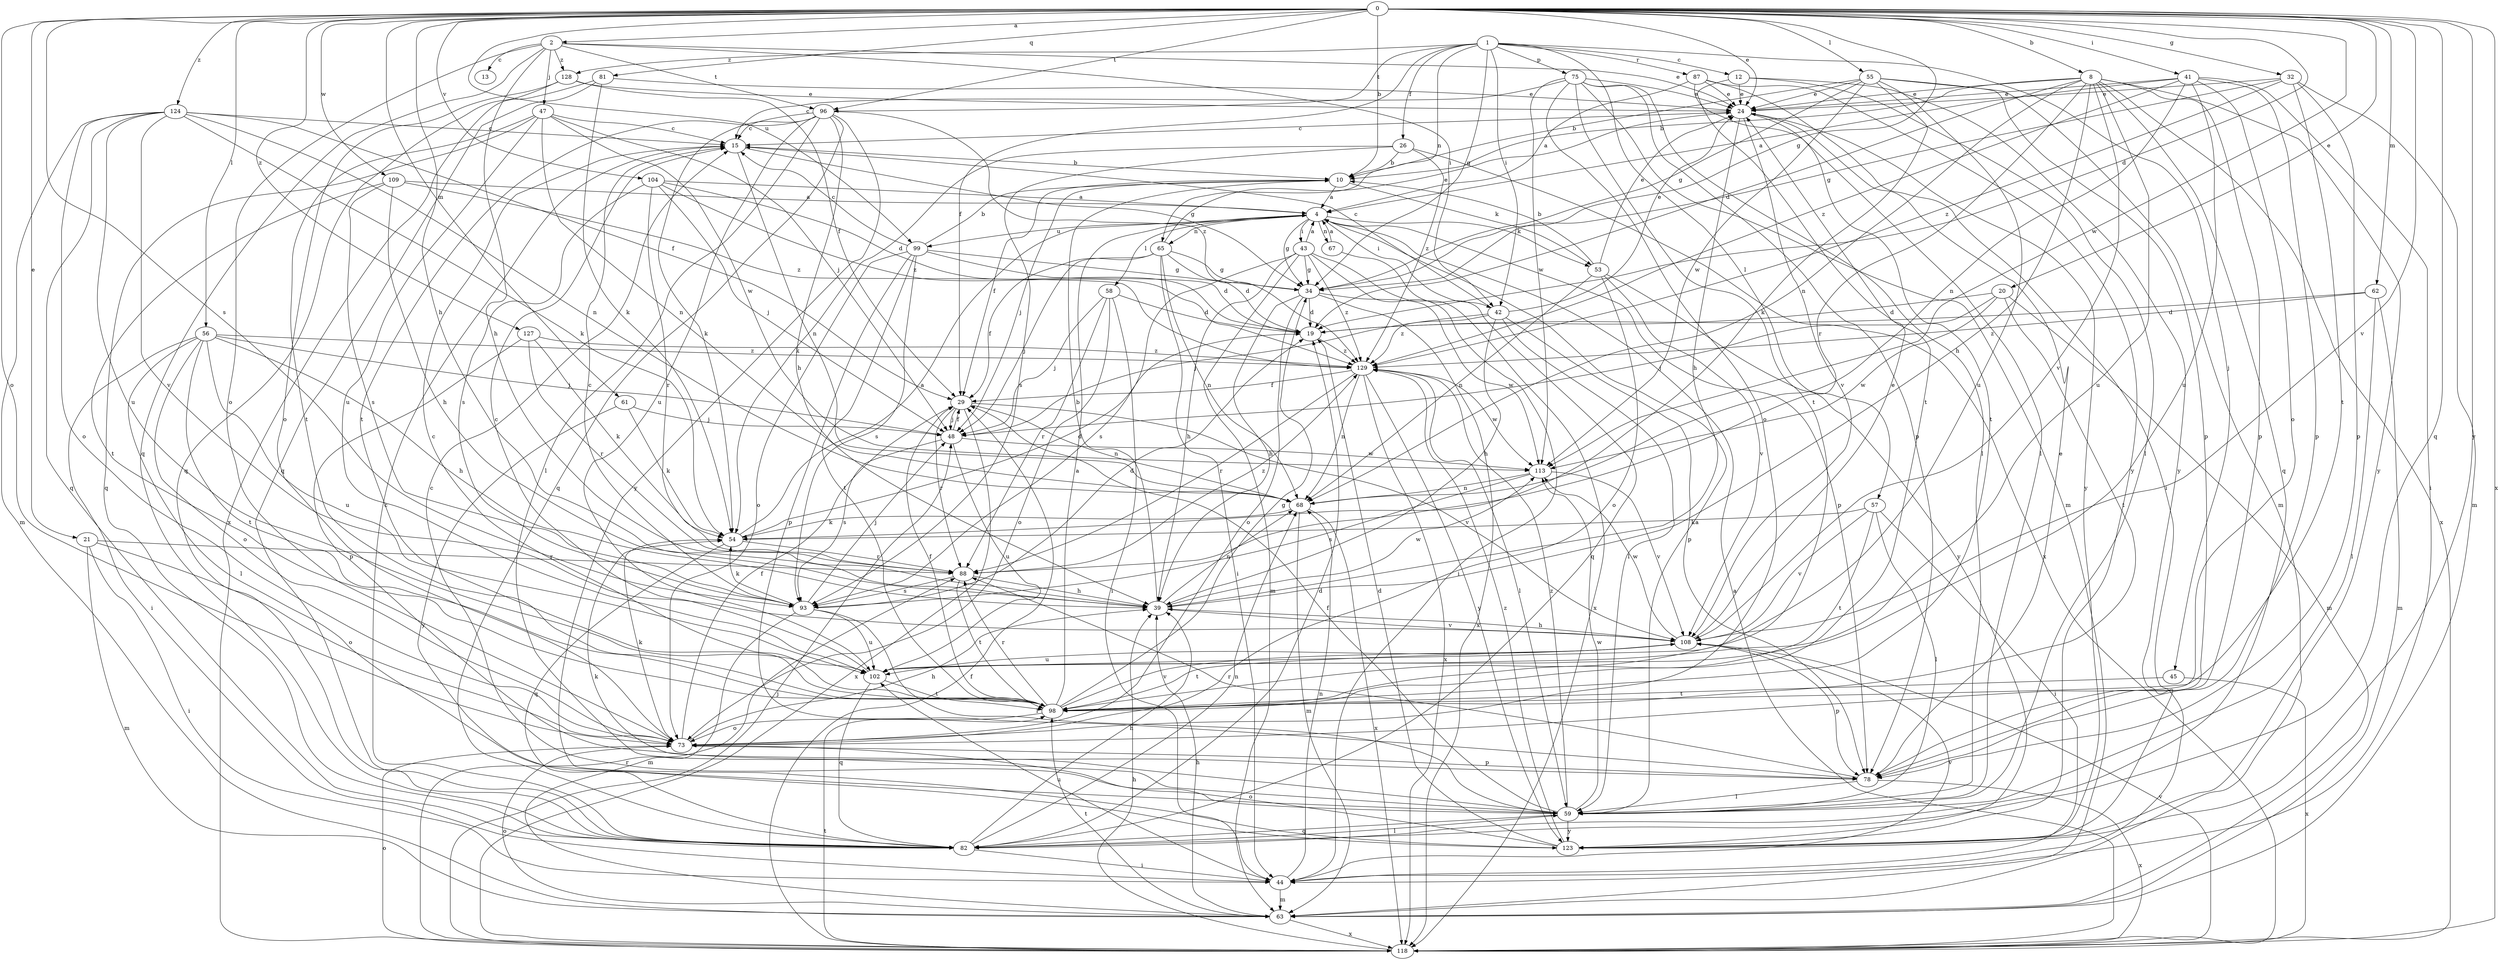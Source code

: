 strict digraph  {
0;
1;
2;
4;
8;
10;
12;
13;
15;
19;
20;
21;
24;
26;
29;
32;
34;
39;
41;
42;
43;
44;
45;
47;
48;
53;
54;
55;
56;
57;
58;
59;
61;
62;
63;
65;
67;
68;
73;
75;
78;
81;
82;
87;
88;
93;
96;
98;
99;
102;
104;
108;
109;
113;
118;
123;
124;
127;
128;
129;
0 -> 2  [label=a];
0 -> 8  [label=b];
0 -> 10  [label=b];
0 -> 19  [label=d];
0 -> 20  [label=e];
0 -> 21  [label=e];
0 -> 24  [label=e];
0 -> 32  [label=g];
0 -> 34  [label=g];
0 -> 39  [label=h];
0 -> 41  [label=i];
0 -> 55  [label=l];
0 -> 56  [label=l];
0 -> 61  [label=m];
0 -> 62  [label=m];
0 -> 73  [label=o];
0 -> 81  [label=q];
0 -> 82  [label=q];
0 -> 93  [label=s];
0 -> 96  [label=t];
0 -> 99  [label=u];
0 -> 104  [label=v];
0 -> 108  [label=v];
0 -> 109  [label=w];
0 -> 113  [label=w];
0 -> 118  [label=x];
0 -> 123  [label=y];
0 -> 124  [label=z];
0 -> 127  [label=z];
1 -> 12  [label=c];
1 -> 26  [label=f];
1 -> 29  [label=f];
1 -> 34  [label=g];
1 -> 42  [label=i];
1 -> 45  [label=j];
1 -> 57  [label=l];
1 -> 65  [label=n];
1 -> 75  [label=p];
1 -> 87  [label=r];
1 -> 96  [label=t];
1 -> 128  [label=z];
2 -> 13  [label=c];
2 -> 24  [label=e];
2 -> 39  [label=h];
2 -> 42  [label=i];
2 -> 47  [label=j];
2 -> 73  [label=o];
2 -> 82  [label=q];
2 -> 96  [label=t];
2 -> 128  [label=z];
4 -> 34  [label=g];
4 -> 42  [label=i];
4 -> 43  [label=i];
4 -> 53  [label=k];
4 -> 58  [label=l];
4 -> 65  [label=n];
4 -> 67  [label=n];
4 -> 78  [label=p];
4 -> 99  [label=u];
8 -> 10  [label=b];
8 -> 19  [label=d];
8 -> 24  [label=e];
8 -> 39  [label=h];
8 -> 68  [label=n];
8 -> 78  [label=p];
8 -> 82  [label=q];
8 -> 88  [label=r];
8 -> 102  [label=u];
8 -> 108  [label=v];
8 -> 118  [label=x];
8 -> 123  [label=y];
10 -> 4  [label=a];
10 -> 29  [label=f];
10 -> 48  [label=j];
10 -> 53  [label=k];
12 -> 24  [label=e];
12 -> 59  [label=l];
12 -> 98  [label=t];
12 -> 123  [label=y];
15 -> 10  [label=b];
15 -> 34  [label=g];
15 -> 68  [label=n];
19 -> 129  [label=z];
20 -> 19  [label=d];
20 -> 48  [label=j];
20 -> 63  [label=m];
20 -> 98  [label=t];
20 -> 113  [label=w];
21 -> 44  [label=i];
21 -> 63  [label=m];
21 -> 73  [label=o];
21 -> 88  [label=r];
24 -> 15  [label=c];
24 -> 39  [label=h];
24 -> 98  [label=t];
24 -> 108  [label=v];
24 -> 123  [label=y];
26 -> 10  [label=b];
26 -> 54  [label=k];
26 -> 93  [label=s];
26 -> 118  [label=x];
26 -> 129  [label=z];
29 -> 48  [label=j];
29 -> 68  [label=n];
29 -> 88  [label=r];
29 -> 108  [label=v];
29 -> 118  [label=x];
32 -> 24  [label=e];
32 -> 34  [label=g];
32 -> 63  [label=m];
32 -> 78  [label=p];
32 -> 98  [label=t];
32 -> 129  [label=z];
34 -> 19  [label=d];
34 -> 39  [label=h];
34 -> 73  [label=o];
34 -> 113  [label=w];
34 -> 118  [label=x];
39 -> 10  [label=b];
39 -> 68  [label=n];
39 -> 108  [label=v];
39 -> 113  [label=w];
41 -> 4  [label=a];
41 -> 24  [label=e];
41 -> 44  [label=i];
41 -> 68  [label=n];
41 -> 73  [label=o];
41 -> 78  [label=p];
41 -> 102  [label=u];
41 -> 129  [label=z];
42 -> 15  [label=c];
42 -> 24  [label=e];
42 -> 39  [label=h];
42 -> 48  [label=j];
42 -> 59  [label=l];
42 -> 78  [label=p];
42 -> 129  [label=z];
43 -> 4  [label=a];
43 -> 34  [label=g];
43 -> 39  [label=h];
43 -> 44  [label=i];
43 -> 63  [label=m];
43 -> 93  [label=s];
43 -> 118  [label=x];
43 -> 129  [label=z];
44 -> 63  [label=m];
44 -> 68  [label=n];
44 -> 102  [label=u];
44 -> 108  [label=v];
45 -> 98  [label=t];
45 -> 118  [label=x];
47 -> 15  [label=c];
47 -> 48  [label=j];
47 -> 68  [label=n];
47 -> 82  [label=q];
47 -> 98  [label=t];
47 -> 102  [label=u];
47 -> 113  [label=w];
48 -> 29  [label=f];
48 -> 93  [label=s];
48 -> 102  [label=u];
48 -> 113  [label=w];
53 -> 10  [label=b];
53 -> 24  [label=e];
53 -> 68  [label=n];
53 -> 73  [label=o];
53 -> 108  [label=v];
53 -> 123  [label=y];
54 -> 4  [label=a];
54 -> 19  [label=d];
54 -> 82  [label=q];
54 -> 88  [label=r];
55 -> 10  [label=b];
55 -> 24  [label=e];
55 -> 34  [label=g];
55 -> 54  [label=k];
55 -> 63  [label=m];
55 -> 78  [label=p];
55 -> 102  [label=u];
55 -> 113  [label=w];
56 -> 39  [label=h];
56 -> 44  [label=i];
56 -> 48  [label=j];
56 -> 59  [label=l];
56 -> 73  [label=o];
56 -> 98  [label=t];
56 -> 102  [label=u];
56 -> 129  [label=z];
57 -> 44  [label=i];
57 -> 54  [label=k];
57 -> 59  [label=l];
57 -> 98  [label=t];
57 -> 108  [label=v];
58 -> 19  [label=d];
58 -> 44  [label=i];
58 -> 48  [label=j];
58 -> 73  [label=o];
58 -> 88  [label=r];
59 -> 4  [label=a];
59 -> 15  [label=c];
59 -> 29  [label=f];
59 -> 54  [label=k];
59 -> 82  [label=q];
59 -> 113  [label=w];
59 -> 123  [label=y];
59 -> 129  [label=z];
61 -> 48  [label=j];
61 -> 54  [label=k];
61 -> 123  [label=y];
62 -> 19  [label=d];
62 -> 59  [label=l];
62 -> 63  [label=m];
62 -> 129  [label=z];
63 -> 39  [label=h];
63 -> 73  [label=o];
63 -> 98  [label=t];
63 -> 118  [label=x];
65 -> 19  [label=d];
65 -> 24  [label=e];
65 -> 29  [label=f];
65 -> 34  [label=g];
65 -> 44  [label=i];
65 -> 48  [label=j];
65 -> 68  [label=n];
67 -> 4  [label=a];
67 -> 82  [label=q];
68 -> 54  [label=k];
68 -> 63  [label=m];
68 -> 118  [label=x];
73 -> 29  [label=f];
73 -> 39  [label=h];
73 -> 54  [label=k];
73 -> 78  [label=p];
75 -> 15  [label=c];
75 -> 24  [label=e];
75 -> 59  [label=l];
75 -> 63  [label=m];
75 -> 73  [label=o];
75 -> 78  [label=p];
75 -> 98  [label=t];
75 -> 113  [label=w];
78 -> 24  [label=e];
78 -> 59  [label=l];
78 -> 88  [label=r];
78 -> 118  [label=x];
81 -> 24  [label=e];
81 -> 54  [label=k];
81 -> 82  [label=q];
81 -> 118  [label=x];
82 -> 15  [label=c];
82 -> 19  [label=d];
82 -> 39  [label=h];
82 -> 44  [label=i];
82 -> 59  [label=l];
82 -> 68  [label=n];
87 -> 4  [label=a];
87 -> 24  [label=e];
87 -> 44  [label=i];
87 -> 59  [label=l];
87 -> 123  [label=y];
88 -> 39  [label=h];
88 -> 93  [label=s];
88 -> 98  [label=t];
88 -> 129  [label=z];
93 -> 15  [label=c];
93 -> 19  [label=d];
93 -> 48  [label=j];
93 -> 54  [label=k];
93 -> 59  [label=l];
93 -> 63  [label=m];
93 -> 102  [label=u];
96 -> 15  [label=c];
96 -> 39  [label=h];
96 -> 54  [label=k];
96 -> 59  [label=l];
96 -> 82  [label=q];
96 -> 98  [label=t];
96 -> 102  [label=u];
96 -> 123  [label=y];
96 -> 129  [label=z];
98 -> 4  [label=a];
98 -> 15  [label=c];
98 -> 29  [label=f];
98 -> 34  [label=g];
98 -> 73  [label=o];
98 -> 88  [label=r];
98 -> 108  [label=v];
99 -> 10  [label=b];
99 -> 15  [label=c];
99 -> 19  [label=d];
99 -> 34  [label=g];
99 -> 73  [label=o];
99 -> 78  [label=p];
99 -> 93  [label=s];
99 -> 98  [label=t];
102 -> 15  [label=c];
102 -> 82  [label=q];
102 -> 98  [label=t];
104 -> 4  [label=a];
104 -> 19  [label=d];
104 -> 48  [label=j];
104 -> 88  [label=r];
104 -> 93  [label=s];
104 -> 129  [label=z];
108 -> 24  [label=e];
108 -> 39  [label=h];
108 -> 78  [label=p];
108 -> 98  [label=t];
108 -> 102  [label=u];
108 -> 113  [label=w];
109 -> 4  [label=a];
109 -> 39  [label=h];
109 -> 93  [label=s];
109 -> 98  [label=t];
109 -> 129  [label=z];
113 -> 68  [label=n];
113 -> 93  [label=s];
113 -> 108  [label=v];
118 -> 4  [label=a];
118 -> 29  [label=f];
118 -> 39  [label=h];
118 -> 48  [label=j];
118 -> 73  [label=o];
118 -> 88  [label=r];
118 -> 98  [label=t];
118 -> 108  [label=v];
123 -> 19  [label=d];
123 -> 73  [label=o];
123 -> 129  [label=z];
124 -> 15  [label=c];
124 -> 29  [label=f];
124 -> 54  [label=k];
124 -> 63  [label=m];
124 -> 68  [label=n];
124 -> 73  [label=o];
124 -> 82  [label=q];
124 -> 102  [label=u];
124 -> 108  [label=v];
127 -> 54  [label=k];
127 -> 78  [label=p];
127 -> 88  [label=r];
127 -> 129  [label=z];
128 -> 24  [label=e];
128 -> 29  [label=f];
128 -> 73  [label=o];
128 -> 82  [label=q];
129 -> 29  [label=f];
129 -> 59  [label=l];
129 -> 68  [label=n];
129 -> 88  [label=r];
129 -> 113  [label=w];
129 -> 118  [label=x];
129 -> 123  [label=y];
}
